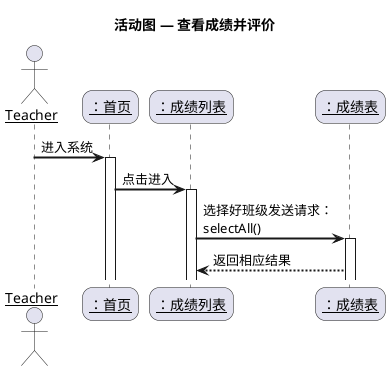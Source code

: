 @startuml
title 活动图 — 查看成绩并评价
skinparam sequenceArrowThickness 2
skinparam roundcorner 20
skinparam maxmessagesize 60
skinparam sequenceParticipant underline

actor Teacher
participant "：首页" as A
participant "：成绩列表" as B
participant "：成绩表" as C

Teacher ->A : 进入系统
activate A

A ->B : 点击进入
activate B

B ->C : 选择好班级发送请求：selectAll()
activate C

C -->B :返回相应结果

@enduml